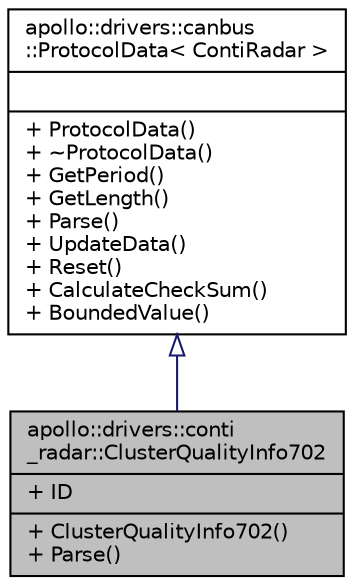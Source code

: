 digraph "apollo::drivers::conti_radar::ClusterQualityInfo702"
{
  edge [fontname="Helvetica",fontsize="10",labelfontname="Helvetica",labelfontsize="10"];
  node [fontname="Helvetica",fontsize="10",shape=record];
  Node2 [label="{apollo::drivers::conti\l_radar::ClusterQualityInfo702\n|+ ID\l|+ ClusterQualityInfo702()\l+ Parse()\l}",height=0.2,width=0.4,color="black", fillcolor="grey75", style="filled", fontcolor="black"];
  Node3 -> Node2 [dir="back",color="midnightblue",fontsize="10",style="solid",arrowtail="onormal",fontname="Helvetica"];
  Node3 [label="{apollo::drivers::canbus\l::ProtocolData\< ContiRadar \>\n||+ ProtocolData()\l+ ~ProtocolData()\l+ GetPeriod()\l+ GetLength()\l+ Parse()\l+ UpdateData()\l+ Reset()\l+ CalculateCheckSum()\l+ BoundedValue()\l}",height=0.2,width=0.4,color="black", fillcolor="white", style="filled",URL="$classapollo_1_1drivers_1_1canbus_1_1ProtocolData.html"];
}
